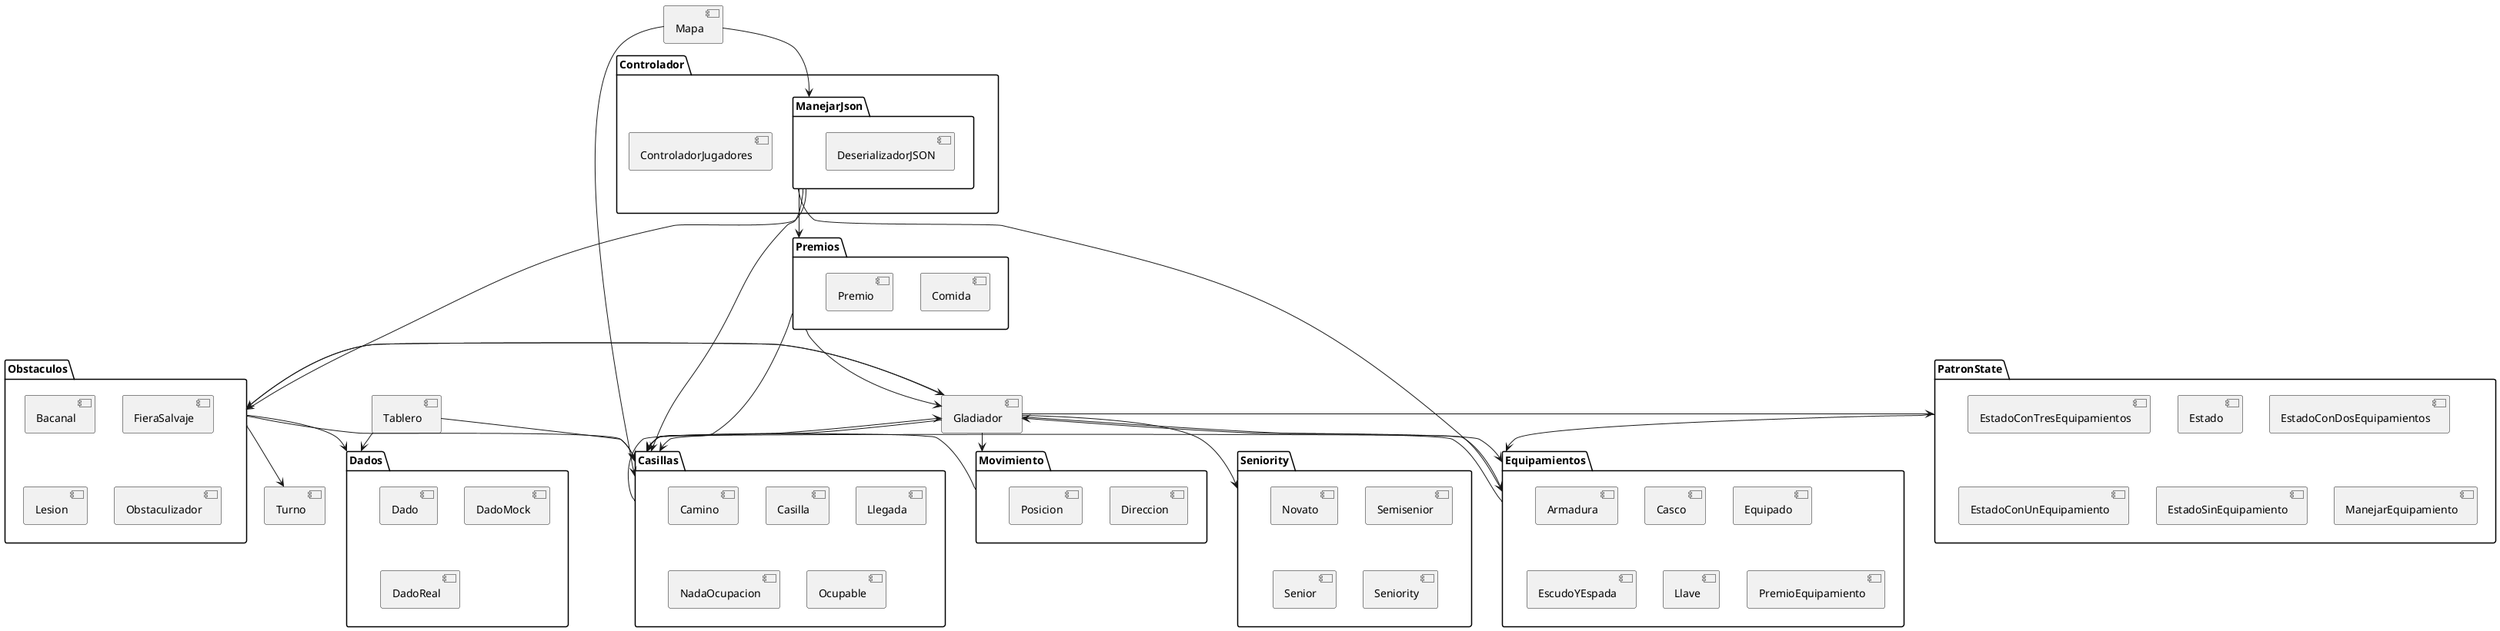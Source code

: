 @startuml

package "Controlador" {
  package "ManejarJson" {
    component DeserializadorJSON
  }
  component ControladorJugadores
}

package "Movimiento" {
  component Direccion
  component Posicion
}

package "Casillas" {
  component Camino
  component Casilla
  component Llegada
  component NadaOcupacion
  component Ocupable
}

package "Dados" {
  component Dado
  component DadoMock
  component DadoReal
}

package "Equipamientos" {
  component Armadura
  component Casco
  component Equipado
  component EscudoYEspada
  component Llave
  component PremioEquipamiento
}

package "Obstaculos" {
  component Bacanal
  component FieraSalvaje
  component Lesion
  component Obstaculizador
}

package "PatronState" {
  component Estado
  component EstadoConDosEquipamientos
  component EstadoConTresEquipamientos
  component EstadoConUnEquipamiento
  component EstadoSinEquipamiento
  component ManejarEquipamiento
}

package "Premios" {
  component Comida
  component Premio
}

package "Seniority" {
  component Novato
  component Semisenior
  component Senior
  [Seniority] as Comp4
}

component Tablero {
  Tablero --> "Casillas"
  Tablero --> "Dados"
}

component Mapa {
  Mapa --> "Casillas"
  Mapa --> "ManejarJson"
}

component Gladiador {
  Gladiador --> "Casillas"
  Gladiador --> "Equipamientos"
  Gladiador --> "Movimiento"
  Gladiador --> "Obstaculos"
  Gladiador --> "PatronState"
  Gladiador --> "Seniority"
}

component Turno {
  "Obstaculos" --> Turno
}

"ManejarJson" --> "Casillas"
"ManejarJson" --> "Equipamientos"
"ManejarJson" --> "Obstaculos"
"ManejarJson" --> "Premios"
"Casillas" --> Gladiador
"Equipamientos" --> Gladiador
"Equipamientos" --> "Casillas"
"Movimiento" --> "Casillas"
"Obstaculos" --> "Casillas"
"Obstaculos" --> "Dados"
"Obstaculos" --> Gladiador
"Premios" --> Gladiador
"Premios" --> "Casillas"
"PatronState" --> "Equipamientos"

@enduml
